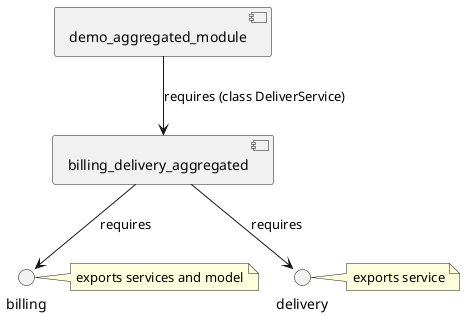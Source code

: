 @startuml

component demo_aggregated_module
component billing_delivery_aggregated


demo_aggregated_module --> billing_delivery_aggregated : requires (class DeliverService)
billing_delivery_aggregated --> billing : requires
billing_delivery_aggregated --> delivery : requires

note right of billing: exports services and model
note right of delivery: exports service

@enduml